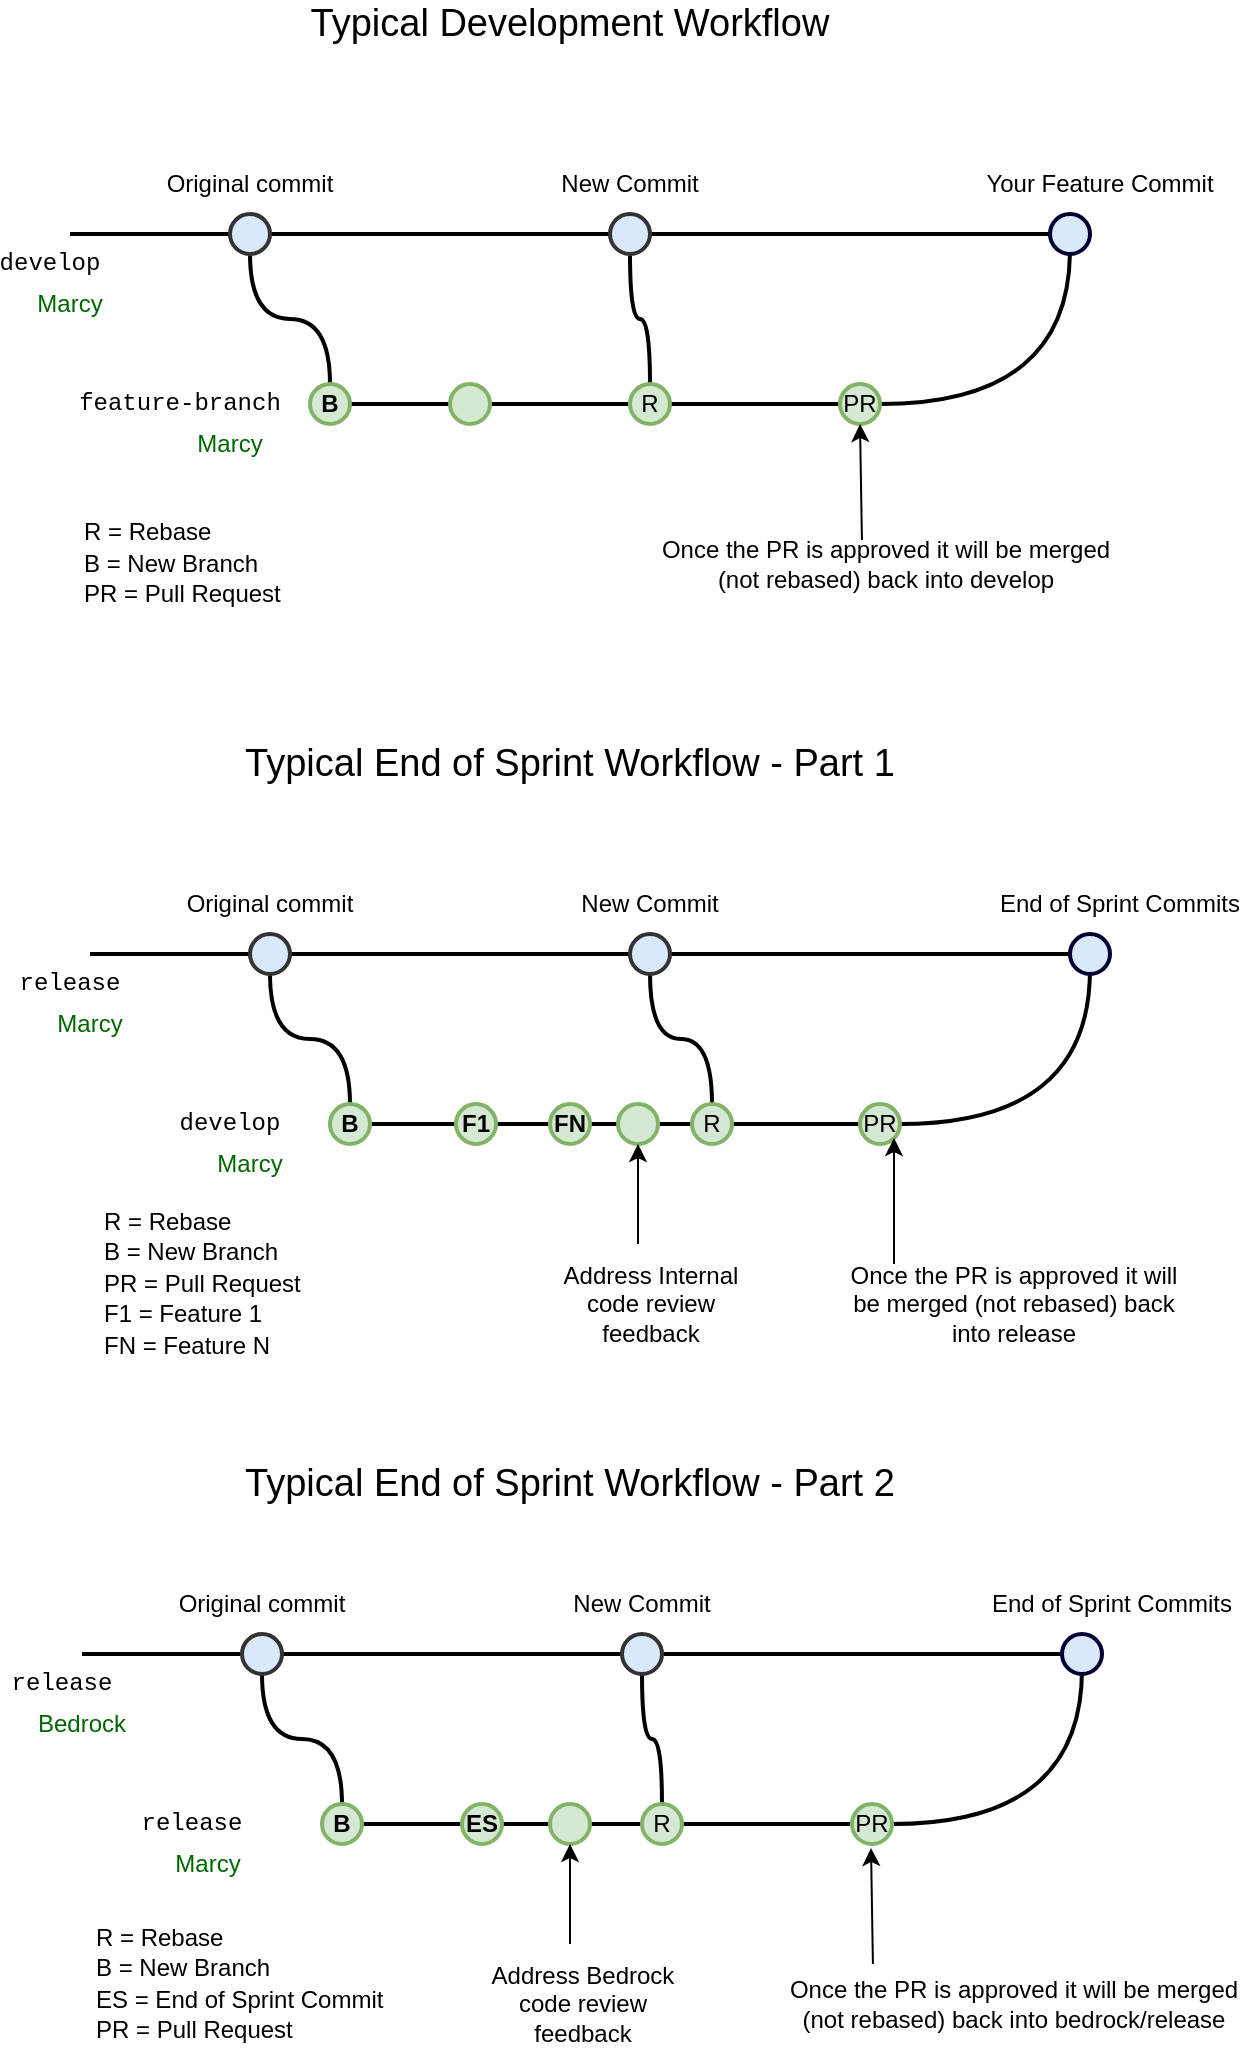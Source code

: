 <mxfile version="14.8.0" type="github">
  <diagram id="U6cOg7QtwTTSKhItiI74" name="Page-1">
    <mxGraphModel dx="694" dy="671" grid="1" gridSize="10" guides="1" tooltips="1" connect="1" arrows="1" fold="1" page="1" pageScale="1" pageWidth="850" pageHeight="1100" math="0" shadow="0">
      <root>
        <mxCell id="0" />
        <mxCell id="1" parent="0" />
        <mxCell id="KmzOcnI8nBByTbkNXm2--2" value="" style="line;strokeWidth=2;html=1;" vertex="1" parent="1">
          <mxGeometry x="40" y="200" width="500" height="10" as="geometry" />
        </mxCell>
        <mxCell id="KmzOcnI8nBByTbkNXm2--29" style="edgeStyle=orthogonalEdgeStyle;rounded=0;orthogonalLoop=1;jettySize=auto;html=1;exitX=0.5;exitY=1;exitDx=0;exitDy=0;entryX=0.5;entryY=0;entryDx=0;entryDy=0;endArrow=none;endFill=0;curved=1;strokeWidth=2;" edge="1" parent="1" source="KmzOcnI8nBByTbkNXm2--4" target="KmzOcnI8nBByTbkNXm2--19">
          <mxGeometry relative="1" as="geometry" />
        </mxCell>
        <mxCell id="KmzOcnI8nBByTbkNXm2--4" value="" style="ellipse;whiteSpace=wrap;html=1;aspect=fixed;fontStyle=1;fillColor=#dae8fc;strokeWidth=2;strokeColor=#333333;" vertex="1" parent="1">
          <mxGeometry x="120" y="195" width="20" height="20" as="geometry" />
        </mxCell>
        <mxCell id="KmzOcnI8nBByTbkNXm2--30" style="edgeStyle=orthogonalEdgeStyle;rounded=0;orthogonalLoop=1;jettySize=auto;html=1;exitX=0.5;exitY=1;exitDx=0;exitDy=0;entryX=0.5;entryY=0;entryDx=0;entryDy=0;endArrow=none;endFill=0;curved=1;strokeWidth=2;" edge="1" parent="1" source="KmzOcnI8nBByTbkNXm2--5" target="KmzOcnI8nBByTbkNXm2--20">
          <mxGeometry relative="1" as="geometry" />
        </mxCell>
        <mxCell id="KmzOcnI8nBByTbkNXm2--5" value="" style="ellipse;whiteSpace=wrap;html=1;aspect=fixed;fillColor=#dae8fc;strokeWidth=2;strokeColor=#333333;" vertex="1" parent="1">
          <mxGeometry x="310" y="195" width="20" height="20" as="geometry" />
        </mxCell>
        <mxCell id="KmzOcnI8nBByTbkNXm2--8" value="feature-branch" style="text;html=1;strokeColor=none;fillColor=none;align=center;verticalAlign=middle;whiteSpace=wrap;rounded=0;fontFamily=Courier New;" vertex="1" parent="1">
          <mxGeometry x="40" y="280" width="110" height="20" as="geometry" />
        </mxCell>
        <mxCell id="KmzOcnI8nBByTbkNXm2--18" value="" style="line;strokeWidth=2;html=1;" vertex="1" parent="1">
          <mxGeometry x="170" y="285" width="270" height="10" as="geometry" />
        </mxCell>
        <mxCell id="KmzOcnI8nBByTbkNXm2--19" value="B" style="ellipse;whiteSpace=wrap;html=1;aspect=fixed;fontStyle=1;fillColor=#d5e8d4;strokeWidth=2;strokeColor=#82b366;" vertex="1" parent="1">
          <mxGeometry x="160" y="280" width="20" height="20" as="geometry" />
        </mxCell>
        <mxCell id="KmzOcnI8nBByTbkNXm2--20" value="R" style="ellipse;whiteSpace=wrap;html=1;aspect=fixed;fillColor=#d5e8d4;strokeWidth=2;strokeColor=#82b366;" vertex="1" parent="1">
          <mxGeometry x="320" y="280" width="20" height="20" as="geometry" />
        </mxCell>
        <mxCell id="KmzOcnI8nBByTbkNXm2--32" style="edgeStyle=orthogonalEdgeStyle;rounded=0;orthogonalLoop=1;jettySize=auto;html=1;exitX=1;exitY=0.5;exitDx=0;exitDy=0;endArrow=none;endFill=0;curved=1;strokeWidth=2;" edge="1" parent="1" source="KmzOcnI8nBByTbkNXm2--21">
          <mxGeometry relative="1" as="geometry">
            <mxPoint x="540" y="212" as="targetPoint" />
          </mxGeometry>
        </mxCell>
        <mxCell id="KmzOcnI8nBByTbkNXm2--21" value="PR" style="ellipse;whiteSpace=wrap;html=1;aspect=fixed;fillColor=#d5e8d4;strokeColor=#82b366;strokeWidth=2;" vertex="1" parent="1">
          <mxGeometry x="425" y="280" width="20" height="20" as="geometry" />
        </mxCell>
        <mxCell id="KmzOcnI8nBByTbkNXm2--22" value="" style="ellipse;whiteSpace=wrap;html=1;aspect=fixed;fontStyle=1;fillColor=#d5e8d4;strokeWidth=2;strokeColor=#82b366;" vertex="1" parent="1">
          <mxGeometry x="230" y="280" width="20" height="20" as="geometry" />
        </mxCell>
        <mxCell id="KmzOcnI8nBByTbkNXm2--37" value="" style="ellipse;whiteSpace=wrap;html=1;aspect=fixed;fillColor=#dae8fc;strokeColor=#000033;strokeWidth=2;" vertex="1" parent="1">
          <mxGeometry x="530" y="195" width="20" height="20" as="geometry" />
        </mxCell>
        <mxCell id="KmzOcnI8nBByTbkNXm2--38" value="Original commit" style="text;html=1;strokeColor=none;fillColor=none;align=center;verticalAlign=middle;whiteSpace=wrap;rounded=0;" vertex="1" parent="1">
          <mxGeometry x="80" y="170" width="100" height="20" as="geometry" />
        </mxCell>
        <mxCell id="KmzOcnI8nBByTbkNXm2--40" value="New Commit" style="text;html=1;strokeColor=none;fillColor=none;align=center;verticalAlign=middle;whiteSpace=wrap;rounded=0;" vertex="1" parent="1">
          <mxGeometry x="270" y="170" width="100" height="20" as="geometry" />
        </mxCell>
        <mxCell id="KmzOcnI8nBByTbkNXm2--41" value="Your Feature Commit" style="text;html=1;strokeColor=none;fillColor=none;align=center;verticalAlign=middle;whiteSpace=wrap;rounded=0;" vertex="1" parent="1">
          <mxGeometry x="490" y="170" width="130" height="20" as="geometry" />
        </mxCell>
        <mxCell id="KmzOcnI8nBByTbkNXm2--43" value="Marcy" style="text;html=1;strokeColor=none;fillColor=none;align=center;verticalAlign=middle;whiteSpace=wrap;rounded=0;fontColor=#006600;" vertex="1" parent="1">
          <mxGeometry x="20" y="230" width="40" height="20" as="geometry" />
        </mxCell>
        <mxCell id="KmzOcnI8nBByTbkNXm2--44" value="develop" style="text;html=1;strokeColor=none;fillColor=none;align=center;verticalAlign=middle;whiteSpace=wrap;rounded=0;fontFamily=Courier New;" vertex="1" parent="1">
          <mxGeometry x="10" y="210" width="40" height="20" as="geometry" />
        </mxCell>
        <mxCell id="KmzOcnI8nBByTbkNXm2--47" style="edgeStyle=orthogonalEdgeStyle;rounded=0;orthogonalLoop=1;jettySize=auto;html=1;exitX=0.5;exitY=1;exitDx=0;exitDy=0;fontFamily=Courier New;fontColor=#006600;endArrow=none;endFill=0;" edge="1" parent="1" source="KmzOcnI8nBByTbkNXm2--8" target="KmzOcnI8nBByTbkNXm2--8">
          <mxGeometry relative="1" as="geometry" />
        </mxCell>
        <mxCell id="KmzOcnI8nBByTbkNXm2--48" value="Marcy" style="text;html=1;strokeColor=none;fillColor=none;align=center;verticalAlign=middle;whiteSpace=wrap;rounded=0;fontColor=#006600;" vertex="1" parent="1">
          <mxGeometry x="100" y="300" width="40" height="20" as="geometry" />
        </mxCell>
        <mxCell id="KmzOcnI8nBByTbkNXm2--49" value="&lt;div align=&quot;left&quot;&gt;&lt;font face=&quot;Helvetica&quot;&gt;R = Rebase&lt;/font&gt;&lt;/div&gt;&lt;div align=&quot;left&quot;&gt;&lt;font face=&quot;Helvetica&quot;&gt;B = New Branch&lt;/font&gt;&lt;/div&gt;&lt;div align=&quot;left&quot;&gt;&lt;font face=&quot;Helvetica&quot;&gt;PR = Pull Request&lt;br&gt;&lt;/font&gt;&lt;/div&gt;" style="text;html=1;strokeColor=none;fillColor=none;align=left;verticalAlign=middle;whiteSpace=wrap;rounded=0;fontFamily=Courier New;" vertex="1" parent="1">
          <mxGeometry x="45" y="360" width="110" height="20" as="geometry" />
        </mxCell>
        <mxCell id="KmzOcnI8nBByTbkNXm2--51" value="Typical Development Workflow" style="text;html=1;strokeColor=none;fillColor=none;align=center;verticalAlign=middle;whiteSpace=wrap;rounded=0;fontSize=19;" vertex="1" parent="1">
          <mxGeometry x="50" y="90" width="480" height="20" as="geometry" />
        </mxCell>
        <mxCell id="KmzOcnI8nBByTbkNXm2--52" value="Typical End of Sprint Workflow - Part 1" style="text;html=1;strokeColor=none;fillColor=none;align=center;verticalAlign=middle;whiteSpace=wrap;rounded=0;fontSize=19;" vertex="1" parent="1">
          <mxGeometry x="50" y="460" width="480" height="20" as="geometry" />
        </mxCell>
        <mxCell id="KmzOcnI8nBByTbkNXm2--74" value="" style="line;strokeWidth=2;html=1;" vertex="1" parent="1">
          <mxGeometry x="50" y="560" width="500" height="10" as="geometry" />
        </mxCell>
        <mxCell id="KmzOcnI8nBByTbkNXm2--75" style="edgeStyle=orthogonalEdgeStyle;rounded=0;orthogonalLoop=1;jettySize=auto;html=1;exitX=0.5;exitY=1;exitDx=0;exitDy=0;entryX=0.5;entryY=0;entryDx=0;entryDy=0;endArrow=none;endFill=0;curved=1;strokeWidth=2;" edge="1" parent="1" source="KmzOcnI8nBByTbkNXm2--76" target="KmzOcnI8nBByTbkNXm2--81">
          <mxGeometry relative="1" as="geometry" />
        </mxCell>
        <mxCell id="KmzOcnI8nBByTbkNXm2--76" value="" style="ellipse;whiteSpace=wrap;html=1;aspect=fixed;fontStyle=1;fillColor=#dae8fc;strokeWidth=2;strokeColor=#333333;" vertex="1" parent="1">
          <mxGeometry x="130" y="555" width="20" height="20" as="geometry" />
        </mxCell>
        <mxCell id="KmzOcnI8nBByTbkNXm2--77" style="edgeStyle=orthogonalEdgeStyle;rounded=0;orthogonalLoop=1;jettySize=auto;html=1;exitX=0.5;exitY=1;exitDx=0;exitDy=0;entryX=0.5;entryY=0;entryDx=0;entryDy=0;endArrow=none;endFill=0;curved=1;strokeWidth=2;" edge="1" parent="1" source="KmzOcnI8nBByTbkNXm2--78" target="KmzOcnI8nBByTbkNXm2--82">
          <mxGeometry relative="1" as="geometry" />
        </mxCell>
        <mxCell id="KmzOcnI8nBByTbkNXm2--78" value="" style="ellipse;whiteSpace=wrap;html=1;aspect=fixed;fillColor=#dae8fc;strokeWidth=2;strokeColor=#333333;" vertex="1" parent="1">
          <mxGeometry x="320" y="555" width="20" height="20" as="geometry" />
        </mxCell>
        <mxCell id="KmzOcnI8nBByTbkNXm2--79" value="develop" style="text;html=1;strokeColor=none;fillColor=none;align=center;verticalAlign=middle;whiteSpace=wrap;rounded=0;fontFamily=Courier New;" vertex="1" parent="1">
          <mxGeometry x="65" y="640" width="110" height="20" as="geometry" />
        </mxCell>
        <mxCell id="KmzOcnI8nBByTbkNXm2--80" value="" style="line;strokeWidth=2;html=1;" vertex="1" parent="1">
          <mxGeometry x="180" y="645" width="270" height="10" as="geometry" />
        </mxCell>
        <mxCell id="KmzOcnI8nBByTbkNXm2--81" value="B" style="ellipse;whiteSpace=wrap;html=1;aspect=fixed;fontStyle=1;fillColor=#d5e8d4;strokeWidth=2;strokeColor=#82b366;" vertex="1" parent="1">
          <mxGeometry x="170" y="640" width="20" height="20" as="geometry" />
        </mxCell>
        <mxCell id="KmzOcnI8nBByTbkNXm2--82" value="R" style="ellipse;whiteSpace=wrap;html=1;aspect=fixed;fillColor=#d5e8d4;strokeWidth=2;strokeColor=#82b366;" vertex="1" parent="1">
          <mxGeometry x="351" y="640" width="20" height="20" as="geometry" />
        </mxCell>
        <mxCell id="KmzOcnI8nBByTbkNXm2--83" style="edgeStyle=orthogonalEdgeStyle;rounded=0;orthogonalLoop=1;jettySize=auto;html=1;exitX=1;exitY=0.5;exitDx=0;exitDy=0;endArrow=none;endFill=0;curved=1;strokeWidth=2;" edge="1" parent="1" source="KmzOcnI8nBByTbkNXm2--84">
          <mxGeometry relative="1" as="geometry">
            <mxPoint x="550" y="572" as="targetPoint" />
          </mxGeometry>
        </mxCell>
        <mxCell id="KmzOcnI8nBByTbkNXm2--84" value="PR" style="ellipse;whiteSpace=wrap;html=1;aspect=fixed;fillColor=#d5e8d4;strokeColor=#82b366;strokeWidth=2;" vertex="1" parent="1">
          <mxGeometry x="435" y="640" width="20" height="20" as="geometry" />
        </mxCell>
        <mxCell id="KmzOcnI8nBByTbkNXm2--85" value="F1" style="ellipse;whiteSpace=wrap;html=1;aspect=fixed;fontStyle=1;fillColor=#d5e8d4;strokeWidth=2;strokeColor=#82b366;" vertex="1" parent="1">
          <mxGeometry x="233" y="640" width="20" height="20" as="geometry" />
        </mxCell>
        <mxCell id="KmzOcnI8nBByTbkNXm2--86" value="" style="ellipse;whiteSpace=wrap;html=1;aspect=fixed;fillColor=#dae8fc;strokeColor=#000033;strokeWidth=2;" vertex="1" parent="1">
          <mxGeometry x="540" y="555" width="20" height="20" as="geometry" />
        </mxCell>
        <mxCell id="KmzOcnI8nBByTbkNXm2--87" value="Original commit" style="text;html=1;strokeColor=none;fillColor=none;align=center;verticalAlign=middle;whiteSpace=wrap;rounded=0;" vertex="1" parent="1">
          <mxGeometry x="90" y="530" width="100" height="20" as="geometry" />
        </mxCell>
        <mxCell id="KmzOcnI8nBByTbkNXm2--88" value="New Commit" style="text;html=1;strokeColor=none;fillColor=none;align=center;verticalAlign=middle;whiteSpace=wrap;rounded=0;" vertex="1" parent="1">
          <mxGeometry x="280" y="530" width="100" height="20" as="geometry" />
        </mxCell>
        <mxCell id="KmzOcnI8nBByTbkNXm2--89" value="Marcy" style="text;html=1;strokeColor=none;fillColor=none;align=center;verticalAlign=middle;whiteSpace=wrap;rounded=0;fontColor=#006600;" vertex="1" parent="1">
          <mxGeometry x="30" y="590" width="40" height="20" as="geometry" />
        </mxCell>
        <mxCell id="KmzOcnI8nBByTbkNXm2--90" value="release" style="text;html=1;strokeColor=none;fillColor=none;align=center;verticalAlign=middle;whiteSpace=wrap;rounded=0;fontFamily=Courier New;" vertex="1" parent="1">
          <mxGeometry x="20" y="570" width="40" height="20" as="geometry" />
        </mxCell>
        <mxCell id="KmzOcnI8nBByTbkNXm2--91" style="edgeStyle=orthogonalEdgeStyle;rounded=0;orthogonalLoop=1;jettySize=auto;html=1;exitX=0.5;exitY=1;exitDx=0;exitDy=0;fontFamily=Courier New;fontColor=#006600;endArrow=none;endFill=0;" edge="1" parent="1" source="KmzOcnI8nBByTbkNXm2--79" target="KmzOcnI8nBByTbkNXm2--79">
          <mxGeometry relative="1" as="geometry" />
        </mxCell>
        <mxCell id="KmzOcnI8nBByTbkNXm2--92" value="Marcy" style="text;html=1;strokeColor=none;fillColor=none;align=center;verticalAlign=middle;whiteSpace=wrap;rounded=0;fontColor=#006600;" vertex="1" parent="1">
          <mxGeometry x="110" y="660" width="40" height="20" as="geometry" />
        </mxCell>
        <mxCell id="KmzOcnI8nBByTbkNXm2--93" value="&lt;div align=&quot;left&quot;&gt;&lt;font face=&quot;Helvetica&quot;&gt;R = Rebase&lt;/font&gt;&lt;/div&gt;&lt;div align=&quot;left&quot;&gt;&lt;font face=&quot;Helvetica&quot;&gt;B = New Branch&lt;/font&gt;&lt;/div&gt;&lt;div align=&quot;left&quot;&gt;&lt;font face=&quot;Helvetica&quot;&gt;PR = Pull Request&lt;/font&gt;&lt;/div&gt;&lt;div align=&quot;left&quot;&gt;&lt;font face=&quot;Helvetica&quot;&gt;F1 = Feature 1&lt;/font&gt;&lt;/div&gt;&lt;div align=&quot;left&quot;&gt;&lt;font face=&quot;Helvetica&quot;&gt;FN = Feature N&lt;br&gt;&lt;/font&gt;&lt;/div&gt;" style="text;html=1;strokeColor=none;fillColor=none;align=left;verticalAlign=middle;whiteSpace=wrap;rounded=0;fontFamily=Courier New;" vertex="1" parent="1">
          <mxGeometry x="55" y="720" width="110" height="20" as="geometry" />
        </mxCell>
        <mxCell id="KmzOcnI8nBByTbkNXm2--96" value="End of Sprint Commits" style="text;html=1;strokeColor=none;fillColor=none;align=center;verticalAlign=middle;whiteSpace=wrap;rounded=0;" vertex="1" parent="1">
          <mxGeometry x="500" y="530" width="130" height="20" as="geometry" />
        </mxCell>
        <mxCell id="KmzOcnI8nBByTbkNXm2--97" value="FN" style="ellipse;whiteSpace=wrap;html=1;aspect=fixed;fontStyle=1;fillColor=#d5e8d4;strokeWidth=2;strokeColor=#82b366;" vertex="1" parent="1">
          <mxGeometry x="280" y="640" width="20" height="20" as="geometry" />
        </mxCell>
        <mxCell id="KmzOcnI8nBByTbkNXm2--99" value="" style="ellipse;whiteSpace=wrap;html=1;aspect=fixed;fontStyle=1;fillColor=#d5e8d4;strokeWidth=2;strokeColor=#82b366;" vertex="1" parent="1">
          <mxGeometry x="314" y="640" width="20" height="20" as="geometry" />
        </mxCell>
        <mxCell id="KmzOcnI8nBByTbkNXm2--101" value="" style="line;strokeWidth=2;html=1;" vertex="1" parent="1">
          <mxGeometry x="46" y="910" width="500" height="10" as="geometry" />
        </mxCell>
        <mxCell id="KmzOcnI8nBByTbkNXm2--102" style="edgeStyle=orthogonalEdgeStyle;rounded=0;orthogonalLoop=1;jettySize=auto;html=1;exitX=0.5;exitY=1;exitDx=0;exitDy=0;entryX=0.5;entryY=0;entryDx=0;entryDy=0;endArrow=none;endFill=0;curved=1;strokeWidth=2;" edge="1" parent="1" source="KmzOcnI8nBByTbkNXm2--103" target="KmzOcnI8nBByTbkNXm2--108">
          <mxGeometry relative="1" as="geometry" />
        </mxCell>
        <mxCell id="KmzOcnI8nBByTbkNXm2--103" value="" style="ellipse;whiteSpace=wrap;html=1;aspect=fixed;fontStyle=1;fillColor=#dae8fc;strokeWidth=2;strokeColor=#333333;" vertex="1" parent="1">
          <mxGeometry x="126" y="905" width="20" height="20" as="geometry" />
        </mxCell>
        <mxCell id="KmzOcnI8nBByTbkNXm2--104" style="edgeStyle=orthogonalEdgeStyle;rounded=0;orthogonalLoop=1;jettySize=auto;html=1;exitX=0.5;exitY=1;exitDx=0;exitDy=0;entryX=0.5;entryY=0;entryDx=0;entryDy=0;endArrow=none;endFill=0;curved=1;strokeWidth=2;" edge="1" parent="1" source="KmzOcnI8nBByTbkNXm2--105" target="KmzOcnI8nBByTbkNXm2--109">
          <mxGeometry relative="1" as="geometry" />
        </mxCell>
        <mxCell id="KmzOcnI8nBByTbkNXm2--105" value="" style="ellipse;whiteSpace=wrap;html=1;aspect=fixed;fillColor=#dae8fc;strokeWidth=2;strokeColor=#333333;" vertex="1" parent="1">
          <mxGeometry x="316" y="905" width="20" height="20" as="geometry" />
        </mxCell>
        <mxCell id="KmzOcnI8nBByTbkNXm2--106" value="release" style="text;html=1;strokeColor=none;fillColor=none;align=center;verticalAlign=middle;whiteSpace=wrap;rounded=0;fontFamily=Courier New;" vertex="1" parent="1">
          <mxGeometry x="46" y="990" width="110" height="20" as="geometry" />
        </mxCell>
        <mxCell id="KmzOcnI8nBByTbkNXm2--107" value="" style="line;strokeWidth=2;html=1;" vertex="1" parent="1">
          <mxGeometry x="176" y="995" width="270" height="10" as="geometry" />
        </mxCell>
        <mxCell id="KmzOcnI8nBByTbkNXm2--108" value="B" style="ellipse;whiteSpace=wrap;html=1;aspect=fixed;fontStyle=1;fillColor=#d5e8d4;strokeWidth=2;strokeColor=#82b366;" vertex="1" parent="1">
          <mxGeometry x="166" y="990" width="20" height="20" as="geometry" />
        </mxCell>
        <mxCell id="KmzOcnI8nBByTbkNXm2--109" value="R" style="ellipse;whiteSpace=wrap;html=1;aspect=fixed;fillColor=#d5e8d4;strokeWidth=2;strokeColor=#82b366;" vertex="1" parent="1">
          <mxGeometry x="326" y="990" width="20" height="20" as="geometry" />
        </mxCell>
        <mxCell id="KmzOcnI8nBByTbkNXm2--110" style="edgeStyle=orthogonalEdgeStyle;rounded=0;orthogonalLoop=1;jettySize=auto;html=1;exitX=1;exitY=0.5;exitDx=0;exitDy=0;endArrow=none;endFill=0;curved=1;strokeWidth=2;" edge="1" parent="1" source="KmzOcnI8nBByTbkNXm2--111">
          <mxGeometry relative="1" as="geometry">
            <mxPoint x="546" y="922" as="targetPoint" />
          </mxGeometry>
        </mxCell>
        <mxCell id="KmzOcnI8nBByTbkNXm2--111" value="PR" style="ellipse;whiteSpace=wrap;html=1;aspect=fixed;fillColor=#d5e8d4;strokeColor=#82b366;strokeWidth=2;" vertex="1" parent="1">
          <mxGeometry x="431" y="990" width="20" height="20" as="geometry" />
        </mxCell>
        <mxCell id="KmzOcnI8nBByTbkNXm2--112" value="ES" style="ellipse;whiteSpace=wrap;html=1;aspect=fixed;fontStyle=1;fillColor=#d5e8d4;strokeWidth=2;strokeColor=#82b366;" vertex="1" parent="1">
          <mxGeometry x="236" y="990" width="20" height="20" as="geometry" />
        </mxCell>
        <mxCell id="KmzOcnI8nBByTbkNXm2--113" value="" style="ellipse;whiteSpace=wrap;html=1;aspect=fixed;fillColor=#dae8fc;strokeColor=#000033;strokeWidth=2;" vertex="1" parent="1">
          <mxGeometry x="536" y="905" width="20" height="20" as="geometry" />
        </mxCell>
        <mxCell id="KmzOcnI8nBByTbkNXm2--114" value="Original commit" style="text;html=1;strokeColor=none;fillColor=none;align=center;verticalAlign=middle;whiteSpace=wrap;rounded=0;" vertex="1" parent="1">
          <mxGeometry x="86" y="880" width="100" height="20" as="geometry" />
        </mxCell>
        <mxCell id="KmzOcnI8nBByTbkNXm2--115" value="New Commit" style="text;html=1;strokeColor=none;fillColor=none;align=center;verticalAlign=middle;whiteSpace=wrap;rounded=0;" vertex="1" parent="1">
          <mxGeometry x="276" y="880" width="100" height="20" as="geometry" />
        </mxCell>
        <mxCell id="KmzOcnI8nBByTbkNXm2--116" value="End of Sprint Commits" style="text;html=1;strokeColor=none;fillColor=none;align=center;verticalAlign=middle;whiteSpace=wrap;rounded=0;" vertex="1" parent="1">
          <mxGeometry x="496" y="880" width="130" height="20" as="geometry" />
        </mxCell>
        <mxCell id="KmzOcnI8nBByTbkNXm2--117" value="Bedrock" style="text;html=1;strokeColor=none;fillColor=none;align=center;verticalAlign=middle;whiteSpace=wrap;rounded=0;fontColor=#006600;" vertex="1" parent="1">
          <mxGeometry x="26" y="940" width="40" height="20" as="geometry" />
        </mxCell>
        <mxCell id="KmzOcnI8nBByTbkNXm2--118" value="release" style="text;html=1;strokeColor=none;fillColor=none;align=center;verticalAlign=middle;whiteSpace=wrap;rounded=0;fontFamily=Courier New;" vertex="1" parent="1">
          <mxGeometry x="16" y="920" width="40" height="20" as="geometry" />
        </mxCell>
        <mxCell id="KmzOcnI8nBByTbkNXm2--119" style="edgeStyle=orthogonalEdgeStyle;rounded=0;orthogonalLoop=1;jettySize=auto;html=1;exitX=0.5;exitY=1;exitDx=0;exitDy=0;fontFamily=Courier New;fontColor=#006600;endArrow=none;endFill=0;" edge="1" parent="1" source="KmzOcnI8nBByTbkNXm2--106" target="KmzOcnI8nBByTbkNXm2--106">
          <mxGeometry relative="1" as="geometry" />
        </mxCell>
        <mxCell id="KmzOcnI8nBByTbkNXm2--120" value="Marcy" style="text;html=1;strokeColor=none;fillColor=none;align=center;verticalAlign=middle;whiteSpace=wrap;rounded=0;fontColor=#006600;" vertex="1" parent="1">
          <mxGeometry x="89" y="1010" width="40" height="20" as="geometry" />
        </mxCell>
        <mxCell id="KmzOcnI8nBByTbkNXm2--121" value="&lt;div align=&quot;left&quot;&gt;&lt;font face=&quot;Helvetica&quot;&gt;R = Rebase&lt;/font&gt;&lt;/div&gt;&lt;div align=&quot;left&quot;&gt;&lt;font face=&quot;Helvetica&quot;&gt;B = New Branch&lt;/font&gt;&lt;/div&gt;&lt;div align=&quot;left&quot;&gt;&lt;font face=&quot;Helvetica&quot;&gt;ES = End of Sprint Commit&lt;br&gt;&lt;/font&gt;&lt;/div&gt;&lt;div align=&quot;left&quot;&gt;&lt;font face=&quot;Helvetica&quot;&gt;PR = Pull Request&lt;br&gt;&lt;/font&gt;&lt;/div&gt;" style="text;html=1;strokeColor=none;fillColor=none;align=left;verticalAlign=middle;whiteSpace=wrap;rounded=0;fontFamily=Courier New;" vertex="1" parent="1">
          <mxGeometry x="51" y="1070" width="159" height="20" as="geometry" />
        </mxCell>
        <mxCell id="KmzOcnI8nBByTbkNXm2--122" value="Typical End of Sprint Workflow - Part 2" style="text;html=1;strokeColor=none;fillColor=none;align=center;verticalAlign=middle;whiteSpace=wrap;rounded=0;fontSize=19;" vertex="1" parent="1">
          <mxGeometry x="50" y="820" width="480" height="20" as="geometry" />
        </mxCell>
        <mxCell id="KmzOcnI8nBByTbkNXm2--124" value="" style="ellipse;whiteSpace=wrap;html=1;aspect=fixed;fontStyle=1;fillColor=#d5e8d4;strokeWidth=2;strokeColor=#82b366;" vertex="1" parent="1">
          <mxGeometry x="280" y="990" width="20" height="20" as="geometry" />
        </mxCell>
        <mxCell id="KmzOcnI8nBByTbkNXm2--125" value="Once the PR is approved it will be merged (not rebased) back into develop" style="text;html=1;strokeColor=none;fillColor=none;align=center;verticalAlign=middle;whiteSpace=wrap;rounded=0;" vertex="1" parent="1">
          <mxGeometry x="330" y="360" width="236" height="20" as="geometry" />
        </mxCell>
        <mxCell id="KmzOcnI8nBByTbkNXm2--126" value="" style="endArrow=classic;html=1;fontFamily=Courier New;fontSize=12;fontColor=#006600;strokeWidth=1;entryX=0.5;entryY=1;entryDx=0;entryDy=0;exitX=0.449;exitY=-0.1;exitDx=0;exitDy=0;exitPerimeter=0;" edge="1" parent="1" source="KmzOcnI8nBByTbkNXm2--125" target="KmzOcnI8nBByTbkNXm2--21">
          <mxGeometry width="50" height="50" relative="1" as="geometry">
            <mxPoint x="440" y="350" as="sourcePoint" />
            <mxPoint x="360" y="330" as="targetPoint" />
          </mxGeometry>
        </mxCell>
        <mxCell id="KmzOcnI8nBByTbkNXm2--128" value="Address Internal code review feedback" style="text;html=1;strokeColor=none;fillColor=none;align=center;verticalAlign=middle;whiteSpace=wrap;rounded=0;" vertex="1" parent="1">
          <mxGeometry x="274.5" y="730" width="111" height="20" as="geometry" />
        </mxCell>
        <mxCell id="KmzOcnI8nBByTbkNXm2--129" value="" style="endArrow=classic;html=1;fontFamily=Courier New;fontSize=12;fontColor=#006600;strokeWidth=1;entryX=0.5;entryY=1;entryDx=0;entryDy=0;" edge="1" parent="1" target="KmzOcnI8nBByTbkNXm2--99">
          <mxGeometry width="50" height="50" relative="1" as="geometry">
            <mxPoint x="324" y="710" as="sourcePoint" />
            <mxPoint x="445" y="660" as="targetPoint" />
          </mxGeometry>
        </mxCell>
        <mxCell id="KmzOcnI8nBByTbkNXm2--130" value="Once the PR is approved it will be merged (not rebased) back into bedrock/release" style="text;html=1;strokeColor=none;fillColor=none;align=center;verticalAlign=middle;whiteSpace=wrap;rounded=0;" vertex="1" parent="1">
          <mxGeometry x="394" y="1080" width="236" height="20" as="geometry" />
        </mxCell>
        <mxCell id="KmzOcnI8nBByTbkNXm2--131" value="" style="endArrow=classic;html=1;fontFamily=Courier New;fontSize=12;fontColor=#006600;strokeWidth=1;entryX=0.5;entryY=1;entryDx=0;entryDy=0;exitX=0.449;exitY=-0.1;exitDx=0;exitDy=0;exitPerimeter=0;" edge="1" parent="1">
          <mxGeometry width="50" height="50" relative="1" as="geometry">
            <mxPoint x="441.464" y="1070" as="sourcePoint" />
            <mxPoint x="440.5" y="1012" as="targetPoint" />
          </mxGeometry>
        </mxCell>
        <mxCell id="KmzOcnI8nBByTbkNXm2--132" value="Once the PR is approved it will be merged (not rebased) back into release" style="text;html=1;strokeColor=none;fillColor=none;align=center;verticalAlign=middle;whiteSpace=wrap;rounded=0;" vertex="1" parent="1">
          <mxGeometry x="425" y="730" width="174" height="20" as="geometry" />
        </mxCell>
        <mxCell id="KmzOcnI8nBByTbkNXm2--133" value="" style="endArrow=classic;html=1;fontFamily=Courier New;fontSize=12;fontColor=#006600;strokeWidth=1;" edge="1" parent="1">
          <mxGeometry width="50" height="50" relative="1" as="geometry">
            <mxPoint x="452" y="720" as="sourcePoint" />
            <mxPoint x="452" y="657" as="targetPoint" />
          </mxGeometry>
        </mxCell>
        <mxCell id="KmzOcnI8nBByTbkNXm2--134" value="Address Bedrock code review feedback" style="text;html=1;strokeColor=none;fillColor=none;align=center;verticalAlign=middle;whiteSpace=wrap;rounded=0;" vertex="1" parent="1">
          <mxGeometry x="240.5" y="1080" width="111" height="20" as="geometry" />
        </mxCell>
        <mxCell id="KmzOcnI8nBByTbkNXm2--135" value="" style="endArrow=classic;html=1;fontFamily=Courier New;fontSize=12;fontColor=#006600;strokeWidth=1;entryX=0.5;entryY=1;entryDx=0;entryDy=0;" edge="1" parent="1">
          <mxGeometry width="50" height="50" relative="1" as="geometry">
            <mxPoint x="290" y="1060" as="sourcePoint" />
            <mxPoint x="290" y="1010" as="targetPoint" />
          </mxGeometry>
        </mxCell>
      </root>
    </mxGraphModel>
  </diagram>
</mxfile>
